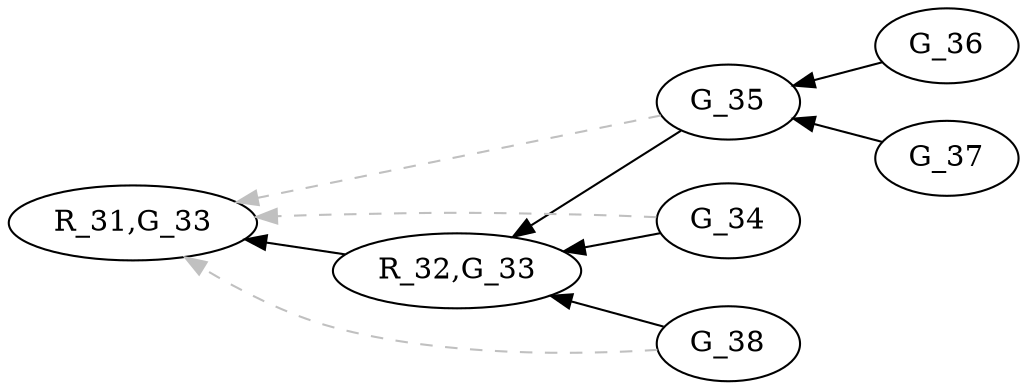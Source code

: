 digraph {

rankdir = RL

"G_36" -> "G_35" [style=filled, color=black];
"G_37" -> "G_35" [style=filled, color=black];
"G_34" -> "R_32,G_33" [style=filled, color=black];
"G_35" -> "R_32,G_33" [style=filled, color=black];
"G_38" -> "R_32,G_33" [style=filled, color=black];
"R_32,G_33" -> "R_31,G_33" [style=filled, color=black];
"G_34" -> "R_31,G_33" [style=dashed, color=grey];
"G_35" -> "R_31,G_33" [style=dashed, color=grey];
"G_38" -> "R_31,G_33" [style=dashed, color=grey];
}
